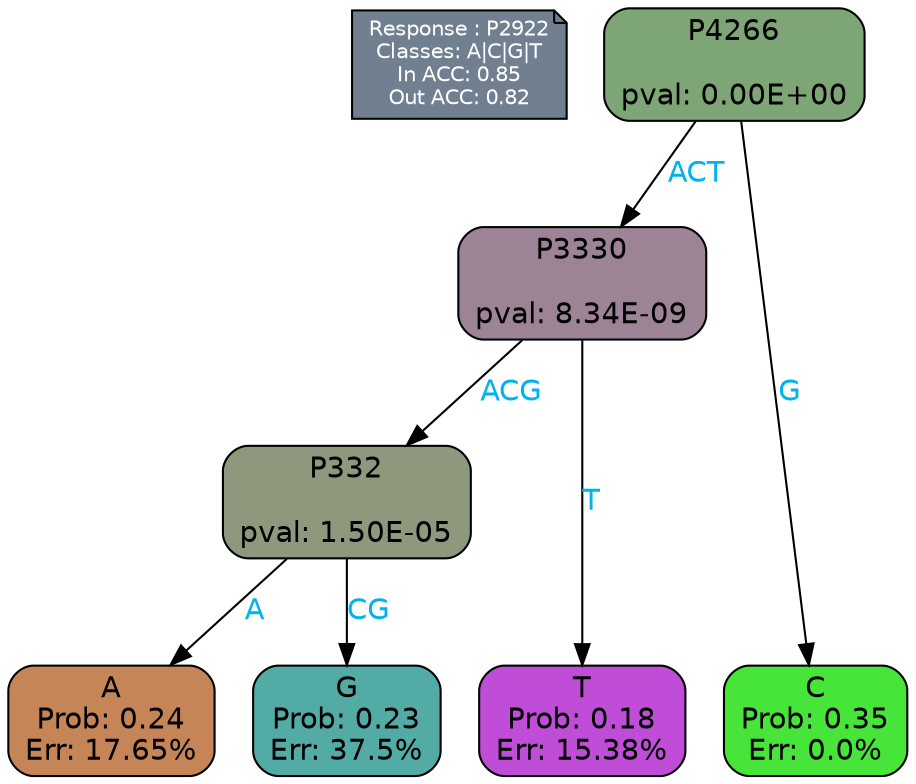 digraph Tree {
node [shape=box, style="filled, rounded", color="black", fontname=helvetica] ;
graph [ranksep=equally, splines=polylines, bgcolor=transparent, dpi=600] ;
edge [fontname=helvetica] ;
LEGEND [label="Response : P2922
Classes: A|C|G|T
In ACC: 0.85
Out ACC: 0.82
",shape=note,align=left,style=filled,fillcolor="slategray",fontcolor="white",fontsize=10];1 [label="P4266

pval: 0.00E+00", fillcolor="#7ea575"] ;
2 [label="P3330

pval: 8.34E-09", fillcolor="#9c8396"] ;
3 [label="P332

pval: 1.50E-05", fillcolor="#8e987c"] ;
4 [label="A
Prob: 0.24
Err: 17.65%", fillcolor="#c68557"] ;
5 [label="G
Prob: 0.23
Err: 37.5%", fillcolor="#52aba4"] ;
6 [label="T
Prob: 0.18
Err: 15.38%", fillcolor="#bf4dd7"] ;
7 [label="C
Prob: 0.35
Err: 0.0%", fillcolor="#47e539"] ;
1 -> 2 [label="ACT",fontcolor=deepskyblue2] ;
1 -> 7 [label="G",fontcolor=deepskyblue2] ;
2 -> 3 [label="ACG",fontcolor=deepskyblue2] ;
2 -> 6 [label="T",fontcolor=deepskyblue2] ;
3 -> 4 [label="A",fontcolor=deepskyblue2] ;
3 -> 5 [label="CG",fontcolor=deepskyblue2] ;
{rank = same; 4;5;6;7;}{rank = same; LEGEND;1;}}